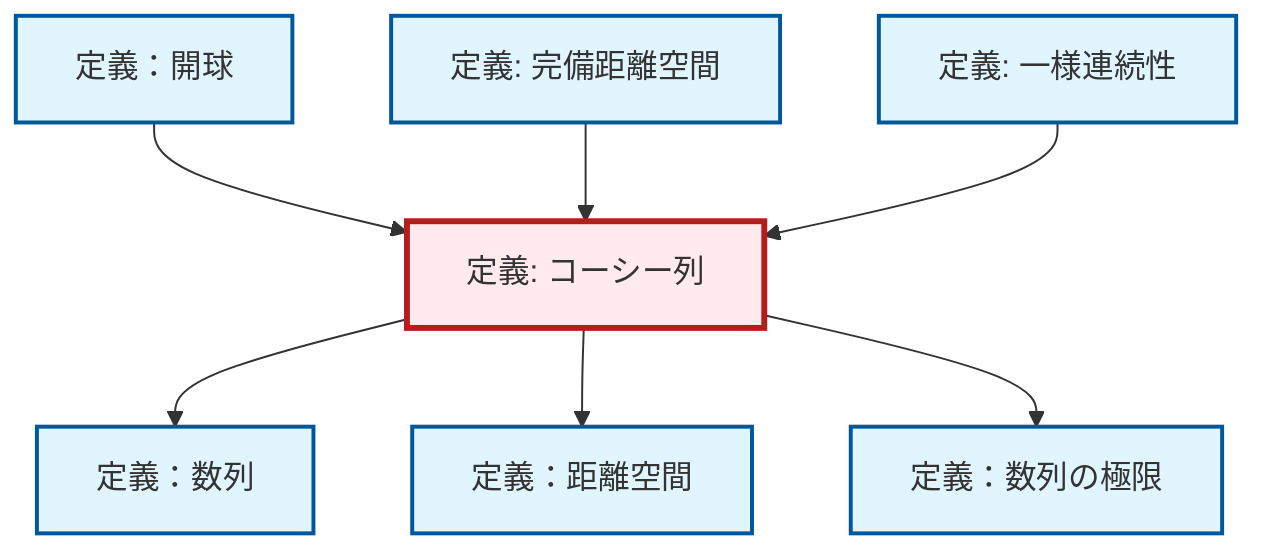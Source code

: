 graph TD
    classDef definition fill:#e1f5fe,stroke:#01579b,stroke-width:2px
    classDef theorem fill:#f3e5f5,stroke:#4a148c,stroke-width:2px
    classDef axiom fill:#fff3e0,stroke:#e65100,stroke-width:2px
    classDef example fill:#e8f5e9,stroke:#1b5e20,stroke-width:2px
    classDef current fill:#ffebee,stroke:#b71c1c,stroke-width:3px
    def-metric-space["定義：距離空間"]:::definition
    def-uniform-continuity["定義: 一様連続性"]:::definition
    def-cauchy-sequence["定義: コーシー列"]:::definition
    def-limit["定義：数列の極限"]:::definition
    def-open-ball["定義：開球"]:::definition
    def-complete-metric-space["定義: 完備距離空間"]:::definition
    def-sequence["定義：数列"]:::definition
    def-open-ball --> def-cauchy-sequence
    def-cauchy-sequence --> def-sequence
    def-cauchy-sequence --> def-metric-space
    def-cauchy-sequence --> def-limit
    def-complete-metric-space --> def-cauchy-sequence
    def-uniform-continuity --> def-cauchy-sequence
    class def-cauchy-sequence current